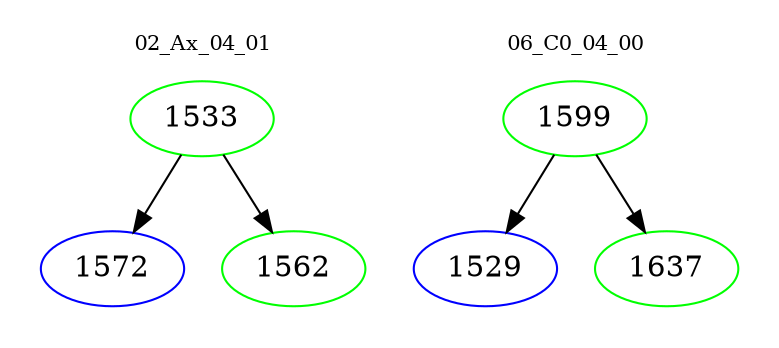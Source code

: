 digraph{
subgraph cluster_0 {
color = white
label = "02_Ax_04_01";
fontsize=10;
T0_1533 [label="1533", color="green"]
T0_1533 -> T0_1572 [color="black"]
T0_1572 [label="1572", color="blue"]
T0_1533 -> T0_1562 [color="black"]
T0_1562 [label="1562", color="green"]
}
subgraph cluster_1 {
color = white
label = "06_C0_04_00";
fontsize=10;
T1_1599 [label="1599", color="green"]
T1_1599 -> T1_1529 [color="black"]
T1_1529 [label="1529", color="blue"]
T1_1599 -> T1_1637 [color="black"]
T1_1637 [label="1637", color="green"]
}
}
